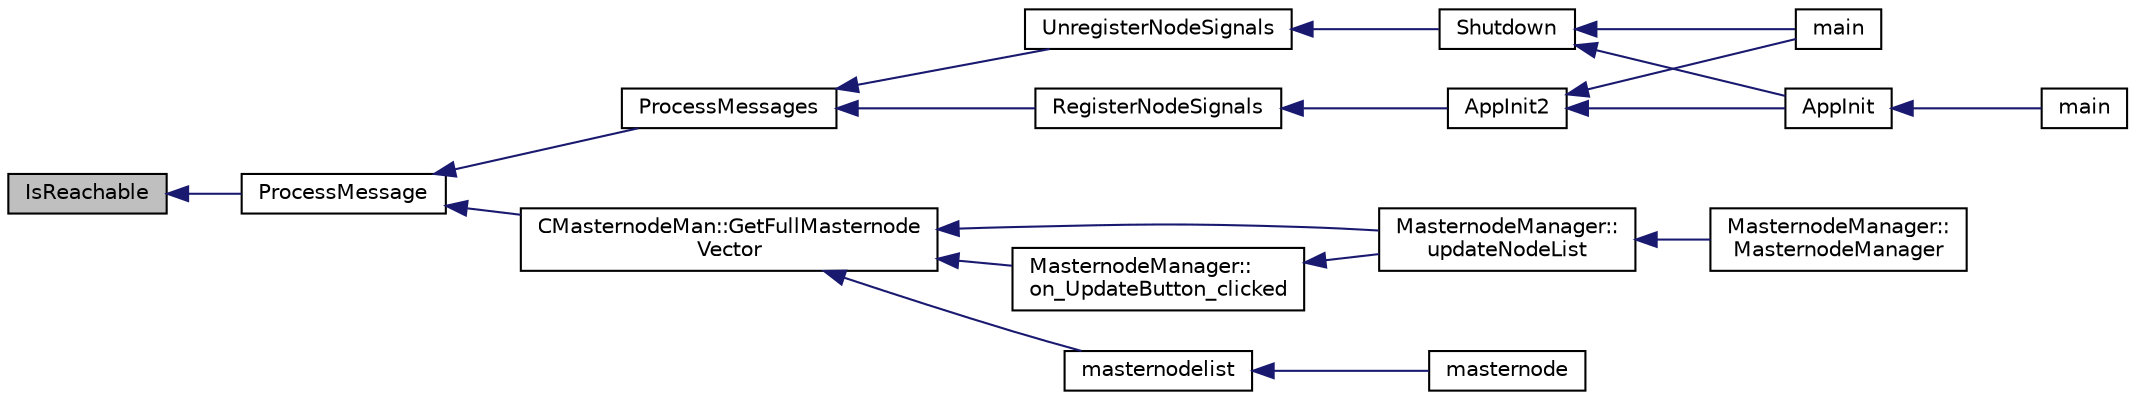 digraph "IsReachable"
{
  edge [fontname="Helvetica",fontsize="10",labelfontname="Helvetica",labelfontsize="10"];
  node [fontname="Helvetica",fontsize="10",shape=record];
  rankdir="LR";
  Node648 [label="IsReachable",height=0.2,width=0.4,color="black", fillcolor="grey75", style="filled", fontcolor="black"];
  Node648 -> Node649 [dir="back",color="midnightblue",fontsize="10",style="solid",fontname="Helvetica"];
  Node649 [label="ProcessMessage",height=0.2,width=0.4,color="black", fillcolor="white", style="filled",URL="$df/d0a/main_8cpp.html#a8ba92b1a4bce3c835e887a9073d17d8e"];
  Node649 -> Node650 [dir="back",color="midnightblue",fontsize="10",style="solid",fontname="Helvetica"];
  Node650 [label="ProcessMessages",height=0.2,width=0.4,color="black", fillcolor="white", style="filled",URL="$d4/dbf/main_8h.html#a196f9318f02448b85b28d612698934fd"];
  Node650 -> Node651 [dir="back",color="midnightblue",fontsize="10",style="solid",fontname="Helvetica"];
  Node651 [label="RegisterNodeSignals",height=0.2,width=0.4,color="black", fillcolor="white", style="filled",URL="$d4/dbf/main_8h.html#ab02615ff65f91d69f8d786ec900baa8a",tooltip="Register with a network node to receive its signals. "];
  Node651 -> Node652 [dir="back",color="midnightblue",fontsize="10",style="solid",fontname="Helvetica"];
  Node652 [label="AppInit2",height=0.2,width=0.4,color="black", fillcolor="white", style="filled",URL="$d8/dc0/init_8h.html#a1a4c1bfbf6ba1db77e988b89b9cadfd3",tooltip="Initialize ion. "];
  Node652 -> Node653 [dir="back",color="midnightblue",fontsize="10",style="solid",fontname="Helvetica"];
  Node653 [label="AppInit",height=0.2,width=0.4,color="black", fillcolor="white", style="filled",URL="$d4/d35/iond_8cpp.html#ac59316b767e6984e1285f0531275286b"];
  Node653 -> Node654 [dir="back",color="midnightblue",fontsize="10",style="solid",fontname="Helvetica"];
  Node654 [label="main",height=0.2,width=0.4,color="black", fillcolor="white", style="filled",URL="$d4/d35/iond_8cpp.html#a0ddf1224851353fc92bfbff6f499fa97"];
  Node652 -> Node655 [dir="back",color="midnightblue",fontsize="10",style="solid",fontname="Helvetica"];
  Node655 [label="main",height=0.2,width=0.4,color="black", fillcolor="white", style="filled",URL="$d5/d2d/ion_8cpp.html#a0ddf1224851353fc92bfbff6f499fa97"];
  Node650 -> Node656 [dir="back",color="midnightblue",fontsize="10",style="solid",fontname="Helvetica"];
  Node656 [label="UnregisterNodeSignals",height=0.2,width=0.4,color="black", fillcolor="white", style="filled",URL="$d4/dbf/main_8h.html#a3ef0cc6e9d9d6435ee2a5569244d6ebd",tooltip="Unregister a network node. "];
  Node656 -> Node657 [dir="back",color="midnightblue",fontsize="10",style="solid",fontname="Helvetica"];
  Node657 [label="Shutdown",height=0.2,width=0.4,color="black", fillcolor="white", style="filled",URL="$d8/dc0/init_8h.html#ac5f038c2b480cf9ef5e19e3eba8dbaf9"];
  Node657 -> Node653 [dir="back",color="midnightblue",fontsize="10",style="solid",fontname="Helvetica"];
  Node657 -> Node655 [dir="back",color="midnightblue",fontsize="10",style="solid",fontname="Helvetica"];
  Node649 -> Node658 [dir="back",color="midnightblue",fontsize="10",style="solid",fontname="Helvetica"];
  Node658 [label="CMasternodeMan::GetFullMasternode\lVector",height=0.2,width=0.4,color="black", fillcolor="white", style="filled",URL="$dc/d6b/class_c_masternode_man.html#ab39e213a7601e1bef2eba1d5d63206f5"];
  Node658 -> Node659 [dir="back",color="midnightblue",fontsize="10",style="solid",fontname="Helvetica"];
  Node659 [label="MasternodeManager::\lupdateNodeList",height=0.2,width=0.4,color="black", fillcolor="white", style="filled",URL="$d9/d70/class_masternode_manager.html#a5485a8bd6ccf673027165cc1207dfae9"];
  Node659 -> Node660 [dir="back",color="midnightblue",fontsize="10",style="solid",fontname="Helvetica"];
  Node660 [label="MasternodeManager::\lMasternodeManager",height=0.2,width=0.4,color="black", fillcolor="white", style="filled",URL="$d9/d70/class_masternode_manager.html#ad18cb99065e056e6b791e2356de826bf"];
  Node658 -> Node661 [dir="back",color="midnightblue",fontsize="10",style="solid",fontname="Helvetica"];
  Node661 [label="MasternodeManager::\lon_UpdateButton_clicked",height=0.2,width=0.4,color="black", fillcolor="white", style="filled",URL="$d9/d70/class_masternode_manager.html#ae8d07b4d869e3eb09fe1be445eff0430"];
  Node661 -> Node659 [dir="back",color="midnightblue",fontsize="10",style="solid",fontname="Helvetica"];
  Node658 -> Node662 [dir="back",color="midnightblue",fontsize="10",style="solid",fontname="Helvetica"];
  Node662 [label="masternodelist",height=0.2,width=0.4,color="black", fillcolor="white", style="filled",URL="$d5/d6b/rpcstashedsend_8cpp.html#a3a7ed7e37f21eb2912afc6e776f7236c"];
  Node662 -> Node663 [dir="back",color="midnightblue",fontsize="10",style="solid",fontname="Helvetica"];
  Node663 [label="masternode",height=0.2,width=0.4,color="black", fillcolor="white", style="filled",URL="$d5/d6b/rpcstashedsend_8cpp.html#a30609e443aeb47c29ed0878d16b1b5e1"];
}
